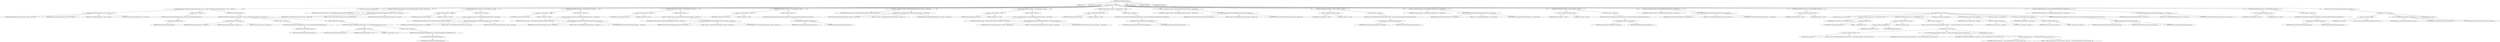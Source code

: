 digraph "createSimpleExpression" {  
"36" [label = <(METHOD,createSimpleExpression)<SUB>55</SUB>> ]
"6" [label = <(PARAM,this)<SUB>55</SUB>> ]
"37" [label = <(PARAM,String expression)<SUB>55</SUB>> ]
"38" [label = <(BLOCK,&lt;empty&gt;,&lt;empty&gt;)<SUB>55</SUB>> ]
"39" [label = <(CONTROL_STRUCTURE,if (ObjectHelper.isEqualToAny(expression, &quot;body&quot;, &quot;in.body&quot;)),if (ObjectHelper.isEqualToAny(expression, &quot;body&quot;, &quot;in.body&quot;)))<SUB>56</SUB>> ]
"40" [label = <(isEqualToAny,isEqualToAny(expression, &quot;body&quot;, &quot;in.body&quot;))<SUB>56</SUB>> ]
"41" [label = <(IDENTIFIER,ObjectHelper,isEqualToAny(expression, &quot;body&quot;, &quot;in.body&quot;))<SUB>56</SUB>> ]
"42" [label = <(IDENTIFIER,expression,isEqualToAny(expression, &quot;body&quot;, &quot;in.body&quot;))<SUB>56</SUB>> ]
"43" [label = <(LITERAL,&quot;body&quot;,isEqualToAny(expression, &quot;body&quot;, &quot;in.body&quot;))<SUB>56</SUB>> ]
"44" [label = <(LITERAL,&quot;in.body&quot;,isEqualToAny(expression, &quot;body&quot;, &quot;in.body&quot;))<SUB>56</SUB>> ]
"45" [label = <(BLOCK,&lt;empty&gt;,&lt;empty&gt;)<SUB>56</SUB>> ]
"46" [label = <(RETURN,return ExpressionBuilder.bodyExpression();,return ExpressionBuilder.bodyExpression();)<SUB>57</SUB>> ]
"47" [label = <(bodyExpression,bodyExpression())<SUB>57</SUB>> ]
"48" [label = <(IDENTIFIER,ExpressionBuilder,bodyExpression())<SUB>57</SUB>> ]
"49" [label = <(CONTROL_STRUCTURE,else,else)<SUB>58</SUB>> ]
"50" [label = <(CONTROL_STRUCTURE,if (ObjectHelper.equal(expression, &quot;out.body&quot;)),if (ObjectHelper.equal(expression, &quot;out.body&quot;)))<SUB>58</SUB>> ]
"51" [label = <(equal,equal(expression, &quot;out.body&quot;))<SUB>58</SUB>> ]
"52" [label = <(IDENTIFIER,ObjectHelper,equal(expression, &quot;out.body&quot;))<SUB>58</SUB>> ]
"53" [label = <(IDENTIFIER,expression,equal(expression, &quot;out.body&quot;))<SUB>58</SUB>> ]
"54" [label = <(LITERAL,&quot;out.body&quot;,equal(expression, &quot;out.body&quot;))<SUB>58</SUB>> ]
"55" [label = <(BLOCK,&lt;empty&gt;,&lt;empty&gt;)<SUB>58</SUB>> ]
"56" [label = <(RETURN,return ExpressionBuilder.outBodyExpression();,return ExpressionBuilder.outBodyExpression();)<SUB>59</SUB>> ]
"57" [label = <(outBodyExpression,outBodyExpression())<SUB>59</SUB>> ]
"58" [label = <(IDENTIFIER,ExpressionBuilder,outBodyExpression())<SUB>59</SUB>> ]
"59" [label = <(CONTROL_STRUCTURE,else,else)<SUB>60</SUB>> ]
"60" [label = <(CONTROL_STRUCTURE,if (ObjectHelper.equal(expression, &quot;id&quot;)),if (ObjectHelper.equal(expression, &quot;id&quot;)))<SUB>60</SUB>> ]
"61" [label = <(equal,equal(expression, &quot;id&quot;))<SUB>60</SUB>> ]
"62" [label = <(IDENTIFIER,ObjectHelper,equal(expression, &quot;id&quot;))<SUB>60</SUB>> ]
"63" [label = <(IDENTIFIER,expression,equal(expression, &quot;id&quot;))<SUB>60</SUB>> ]
"64" [label = <(LITERAL,&quot;id&quot;,equal(expression, &quot;id&quot;))<SUB>60</SUB>> ]
"65" [label = <(BLOCK,&lt;empty&gt;,&lt;empty&gt;)<SUB>60</SUB>> ]
"66" [label = <(RETURN,return ExpressionBuilder.messageIdExpression();,return ExpressionBuilder.messageIdExpression();)<SUB>61</SUB>> ]
"67" [label = <(messageIdExpression,messageIdExpression())<SUB>61</SUB>> ]
"68" [label = <(IDENTIFIER,ExpressionBuilder,messageIdExpression())<SUB>61</SUB>> ]
"69" [label = <(LOCAL,String remainder: java.lang.String)> ]
"70" [label = <(&lt;operator&gt;.assignment,String remainder = ifStartsWithReturnRemainder(&quot;in.header.&quot;, expression))<SUB>65</SUB>> ]
"71" [label = <(IDENTIFIER,remainder,String remainder = ifStartsWithReturnRemainder(&quot;in.header.&quot;, expression))<SUB>65</SUB>> ]
"72" [label = <(ifStartsWithReturnRemainder,ifStartsWithReturnRemainder(&quot;in.header.&quot;, expression))<SUB>65</SUB>> ]
"5" [label = <(IDENTIFIER,this,ifStartsWithReturnRemainder(&quot;in.header.&quot;, expression))<SUB>65</SUB>> ]
"73" [label = <(LITERAL,&quot;in.header.&quot;,ifStartsWithReturnRemainder(&quot;in.header.&quot;, expression))<SUB>65</SUB>> ]
"74" [label = <(IDENTIFIER,expression,ifStartsWithReturnRemainder(&quot;in.header.&quot;, expression))<SUB>65</SUB>> ]
"75" [label = <(CONTROL_STRUCTURE,if (remainder == null),if (remainder == null))<SUB>66</SUB>> ]
"76" [label = <(&lt;operator&gt;.equals,remainder == null)<SUB>66</SUB>> ]
"77" [label = <(IDENTIFIER,remainder,remainder == null)<SUB>66</SUB>> ]
"78" [label = <(LITERAL,null,remainder == null)<SUB>66</SUB>> ]
"79" [label = <(BLOCK,&lt;empty&gt;,&lt;empty&gt;)<SUB>66</SUB>> ]
"80" [label = <(&lt;operator&gt;.assignment,remainder = ifStartsWithReturnRemainder(&quot;header.&quot;, expression))<SUB>67</SUB>> ]
"81" [label = <(IDENTIFIER,remainder,remainder = ifStartsWithReturnRemainder(&quot;header.&quot;, expression))<SUB>67</SUB>> ]
"82" [label = <(ifStartsWithReturnRemainder,ifStartsWithReturnRemainder(&quot;header.&quot;, expression))<SUB>67</SUB>> ]
"7" [label = <(IDENTIFIER,this,ifStartsWithReturnRemainder(&quot;header.&quot;, expression))<SUB>67</SUB>> ]
"83" [label = <(LITERAL,&quot;header.&quot;,ifStartsWithReturnRemainder(&quot;header.&quot;, expression))<SUB>67</SUB>> ]
"84" [label = <(IDENTIFIER,expression,ifStartsWithReturnRemainder(&quot;header.&quot;, expression))<SUB>67</SUB>> ]
"85" [label = <(CONTROL_STRUCTURE,if (remainder == null),if (remainder == null))<SUB>69</SUB>> ]
"86" [label = <(&lt;operator&gt;.equals,remainder == null)<SUB>69</SUB>> ]
"87" [label = <(IDENTIFIER,remainder,remainder == null)<SUB>69</SUB>> ]
"88" [label = <(LITERAL,null,remainder == null)<SUB>69</SUB>> ]
"89" [label = <(BLOCK,&lt;empty&gt;,&lt;empty&gt;)<SUB>69</SUB>> ]
"90" [label = <(&lt;operator&gt;.assignment,remainder = ifStartsWithReturnRemainder(&quot;headers.&quot;, expression))<SUB>70</SUB>> ]
"91" [label = <(IDENTIFIER,remainder,remainder = ifStartsWithReturnRemainder(&quot;headers.&quot;, expression))<SUB>70</SUB>> ]
"92" [label = <(ifStartsWithReturnRemainder,ifStartsWithReturnRemainder(&quot;headers.&quot;, expression))<SUB>70</SUB>> ]
"8" [label = <(IDENTIFIER,this,ifStartsWithReturnRemainder(&quot;headers.&quot;, expression))<SUB>70</SUB>> ]
"93" [label = <(LITERAL,&quot;headers.&quot;,ifStartsWithReturnRemainder(&quot;headers.&quot;, expression))<SUB>70</SUB>> ]
"94" [label = <(IDENTIFIER,expression,ifStartsWithReturnRemainder(&quot;headers.&quot;, expression))<SUB>70</SUB>> ]
"95" [label = <(CONTROL_STRUCTURE,if (remainder == null),if (remainder == null))<SUB>72</SUB>> ]
"96" [label = <(&lt;operator&gt;.equals,remainder == null)<SUB>72</SUB>> ]
"97" [label = <(IDENTIFIER,remainder,remainder == null)<SUB>72</SUB>> ]
"98" [label = <(LITERAL,null,remainder == null)<SUB>72</SUB>> ]
"99" [label = <(BLOCK,&lt;empty&gt;,&lt;empty&gt;)<SUB>72</SUB>> ]
"100" [label = <(&lt;operator&gt;.assignment,remainder = ifStartsWithReturnRemainder(&quot;in.headers.&quot;, expression))<SUB>73</SUB>> ]
"101" [label = <(IDENTIFIER,remainder,remainder = ifStartsWithReturnRemainder(&quot;in.headers.&quot;, expression))<SUB>73</SUB>> ]
"102" [label = <(ifStartsWithReturnRemainder,ifStartsWithReturnRemainder(&quot;in.headers.&quot;, expression))<SUB>73</SUB>> ]
"9" [label = <(IDENTIFIER,this,ifStartsWithReturnRemainder(&quot;in.headers.&quot;, expression))<SUB>73</SUB>> ]
"103" [label = <(LITERAL,&quot;in.headers.&quot;,ifStartsWithReturnRemainder(&quot;in.headers.&quot;, expression))<SUB>73</SUB>> ]
"104" [label = <(IDENTIFIER,expression,ifStartsWithReturnRemainder(&quot;in.headers.&quot;, expression))<SUB>73</SUB>> ]
"105" [label = <(CONTROL_STRUCTURE,if (remainder != null),if (remainder != null))<SUB>75</SUB>> ]
"106" [label = <(&lt;operator&gt;.notEquals,remainder != null)<SUB>75</SUB>> ]
"107" [label = <(IDENTIFIER,remainder,remainder != null)<SUB>75</SUB>> ]
"108" [label = <(LITERAL,null,remainder != null)<SUB>75</SUB>> ]
"109" [label = <(BLOCK,&lt;empty&gt;,&lt;empty&gt;)<SUB>75</SUB>> ]
"110" [label = <(RETURN,return ExpressionBuilder.headerExpression(remainder);,return ExpressionBuilder.headerExpression(remainder);)<SUB>76</SUB>> ]
"111" [label = <(headerExpression,headerExpression(remainder))<SUB>76</SUB>> ]
"112" [label = <(IDENTIFIER,ExpressionBuilder,headerExpression(remainder))<SUB>76</SUB>> ]
"113" [label = <(IDENTIFIER,remainder,headerExpression(remainder))<SUB>76</SUB>> ]
"114" [label = <(&lt;operator&gt;.assignment,remainder = ifStartsWithReturnRemainder(&quot;out.header.&quot;, expression))<SUB>80</SUB>> ]
"115" [label = <(IDENTIFIER,remainder,remainder = ifStartsWithReturnRemainder(&quot;out.header.&quot;, expression))<SUB>80</SUB>> ]
"116" [label = <(ifStartsWithReturnRemainder,ifStartsWithReturnRemainder(&quot;out.header.&quot;, expression))<SUB>80</SUB>> ]
"10" [label = <(IDENTIFIER,this,ifStartsWithReturnRemainder(&quot;out.header.&quot;, expression))<SUB>80</SUB>> ]
"117" [label = <(LITERAL,&quot;out.header.&quot;,ifStartsWithReturnRemainder(&quot;out.header.&quot;, expression))<SUB>80</SUB>> ]
"118" [label = <(IDENTIFIER,expression,ifStartsWithReturnRemainder(&quot;out.header.&quot;, expression))<SUB>80</SUB>> ]
"119" [label = <(CONTROL_STRUCTURE,if (remainder == null),if (remainder == null))<SUB>81</SUB>> ]
"120" [label = <(&lt;operator&gt;.equals,remainder == null)<SUB>81</SUB>> ]
"121" [label = <(IDENTIFIER,remainder,remainder == null)<SUB>81</SUB>> ]
"122" [label = <(LITERAL,null,remainder == null)<SUB>81</SUB>> ]
"123" [label = <(BLOCK,&lt;empty&gt;,&lt;empty&gt;)<SUB>81</SUB>> ]
"124" [label = <(&lt;operator&gt;.assignment,remainder = ifStartsWithReturnRemainder(&quot;out.headers.&quot;, expression))<SUB>82</SUB>> ]
"125" [label = <(IDENTIFIER,remainder,remainder = ifStartsWithReturnRemainder(&quot;out.headers.&quot;, expression))<SUB>82</SUB>> ]
"126" [label = <(ifStartsWithReturnRemainder,ifStartsWithReturnRemainder(&quot;out.headers.&quot;, expression))<SUB>82</SUB>> ]
"11" [label = <(IDENTIFIER,this,ifStartsWithReturnRemainder(&quot;out.headers.&quot;, expression))<SUB>82</SUB>> ]
"127" [label = <(LITERAL,&quot;out.headers.&quot;,ifStartsWithReturnRemainder(&quot;out.headers.&quot;, expression))<SUB>82</SUB>> ]
"128" [label = <(IDENTIFIER,expression,ifStartsWithReturnRemainder(&quot;out.headers.&quot;, expression))<SUB>82</SUB>> ]
"129" [label = <(CONTROL_STRUCTURE,if (remainder != null),if (remainder != null))<SUB>84</SUB>> ]
"130" [label = <(&lt;operator&gt;.notEquals,remainder != null)<SUB>84</SUB>> ]
"131" [label = <(IDENTIFIER,remainder,remainder != null)<SUB>84</SUB>> ]
"132" [label = <(LITERAL,null,remainder != null)<SUB>84</SUB>> ]
"133" [label = <(BLOCK,&lt;empty&gt;,&lt;empty&gt;)<SUB>84</SUB>> ]
"134" [label = <(RETURN,return ExpressionBuilder.outHeaderExpression(remainder);,return ExpressionBuilder.outHeaderExpression(remainder);)<SUB>85</SUB>> ]
"135" [label = <(outHeaderExpression,outHeaderExpression(remainder))<SUB>85</SUB>> ]
"136" [label = <(IDENTIFIER,ExpressionBuilder,outHeaderExpression(remainder))<SUB>85</SUB>> ]
"137" [label = <(IDENTIFIER,remainder,outHeaderExpression(remainder))<SUB>85</SUB>> ]
"138" [label = <(&lt;operator&gt;.assignment,remainder = ifStartsWithReturnRemainder(&quot;property.&quot;, expression))<SUB>89</SUB>> ]
"139" [label = <(IDENTIFIER,remainder,remainder = ifStartsWithReturnRemainder(&quot;property.&quot;, expression))<SUB>89</SUB>> ]
"140" [label = <(ifStartsWithReturnRemainder,ifStartsWithReturnRemainder(&quot;property.&quot;, expression))<SUB>89</SUB>> ]
"12" [label = <(IDENTIFIER,this,ifStartsWithReturnRemainder(&quot;property.&quot;, expression))<SUB>89</SUB>> ]
"141" [label = <(LITERAL,&quot;property.&quot;,ifStartsWithReturnRemainder(&quot;property.&quot;, expression))<SUB>89</SUB>> ]
"142" [label = <(IDENTIFIER,expression,ifStartsWithReturnRemainder(&quot;property.&quot;, expression))<SUB>89</SUB>> ]
"143" [label = <(CONTROL_STRUCTURE,if (remainder != null),if (remainder != null))<SUB>90</SUB>> ]
"144" [label = <(&lt;operator&gt;.notEquals,remainder != null)<SUB>90</SUB>> ]
"145" [label = <(IDENTIFIER,remainder,remainder != null)<SUB>90</SUB>> ]
"146" [label = <(LITERAL,null,remainder != null)<SUB>90</SUB>> ]
"147" [label = <(BLOCK,&lt;empty&gt;,&lt;empty&gt;)<SUB>90</SUB>> ]
"148" [label = <(RETURN,return ExpressionBuilder.propertyExpression(remainder);,return ExpressionBuilder.propertyExpression(remainder);)<SUB>91</SUB>> ]
"149" [label = <(propertyExpression,propertyExpression(remainder))<SUB>91</SUB>> ]
"150" [label = <(IDENTIFIER,ExpressionBuilder,propertyExpression(remainder))<SUB>91</SUB>> ]
"151" [label = <(IDENTIFIER,remainder,propertyExpression(remainder))<SUB>91</SUB>> ]
"152" [label = <(&lt;operator&gt;.assignment,remainder = ifStartsWithReturnRemainder(&quot;sys.&quot;, expression))<SUB>95</SUB>> ]
"153" [label = <(IDENTIFIER,remainder,remainder = ifStartsWithReturnRemainder(&quot;sys.&quot;, expression))<SUB>95</SUB>> ]
"154" [label = <(ifStartsWithReturnRemainder,ifStartsWithReturnRemainder(&quot;sys.&quot;, expression))<SUB>95</SUB>> ]
"13" [label = <(IDENTIFIER,this,ifStartsWithReturnRemainder(&quot;sys.&quot;, expression))<SUB>95</SUB>> ]
"155" [label = <(LITERAL,&quot;sys.&quot;,ifStartsWithReturnRemainder(&quot;sys.&quot;, expression))<SUB>95</SUB>> ]
"156" [label = <(IDENTIFIER,expression,ifStartsWithReturnRemainder(&quot;sys.&quot;, expression))<SUB>95</SUB>> ]
"157" [label = <(CONTROL_STRUCTURE,if (remainder != null),if (remainder != null))<SUB>96</SUB>> ]
"158" [label = <(&lt;operator&gt;.notEquals,remainder != null)<SUB>96</SUB>> ]
"159" [label = <(IDENTIFIER,remainder,remainder != null)<SUB>96</SUB>> ]
"160" [label = <(LITERAL,null,remainder != null)<SUB>96</SUB>> ]
"161" [label = <(BLOCK,&lt;empty&gt;,&lt;empty&gt;)<SUB>96</SUB>> ]
"162" [label = <(RETURN,return ExpressionBuilder.systemProperty(remainder);,return ExpressionBuilder.systemProperty(remainder);)<SUB>97</SUB>> ]
"163" [label = <(systemProperty,systemProperty(remainder))<SUB>97</SUB>> ]
"164" [label = <(IDENTIFIER,ExpressionBuilder,systemProperty(remainder))<SUB>97</SUB>> ]
"165" [label = <(IDENTIFIER,remainder,systemProperty(remainder))<SUB>97</SUB>> ]
"166" [label = <(&lt;operator&gt;.assignment,remainder = ifStartsWithReturnRemainder(&quot;date:&quot;, expression))<SUB>101</SUB>> ]
"167" [label = <(IDENTIFIER,remainder,remainder = ifStartsWithReturnRemainder(&quot;date:&quot;, expression))<SUB>101</SUB>> ]
"168" [label = <(ifStartsWithReturnRemainder,ifStartsWithReturnRemainder(&quot;date:&quot;, expression))<SUB>101</SUB>> ]
"14" [label = <(IDENTIFIER,this,ifStartsWithReturnRemainder(&quot;date:&quot;, expression))<SUB>101</SUB>> ]
"169" [label = <(LITERAL,&quot;date:&quot;,ifStartsWithReturnRemainder(&quot;date:&quot;, expression))<SUB>101</SUB>> ]
"170" [label = <(IDENTIFIER,expression,ifStartsWithReturnRemainder(&quot;date:&quot;, expression))<SUB>101</SUB>> ]
"171" [label = <(CONTROL_STRUCTURE,if (remainder != null),if (remainder != null))<SUB>102</SUB>> ]
"172" [label = <(&lt;operator&gt;.notEquals,remainder != null)<SUB>102</SUB>> ]
"173" [label = <(IDENTIFIER,remainder,remainder != null)<SUB>102</SUB>> ]
"174" [label = <(LITERAL,null,remainder != null)<SUB>102</SUB>> ]
"175" [label = <(BLOCK,&lt;empty&gt;,&lt;empty&gt;)<SUB>102</SUB>> ]
"176" [label = <(LOCAL,String[] parts: java.lang.String[])> ]
"177" [label = <(&lt;operator&gt;.assignment,String[] parts = remainder.split(&quot;:&quot;))<SUB>103</SUB>> ]
"178" [label = <(IDENTIFIER,parts,String[] parts = remainder.split(&quot;:&quot;))<SUB>103</SUB>> ]
"179" [label = <(split,remainder.split(&quot;:&quot;))<SUB>103</SUB>> ]
"180" [label = <(IDENTIFIER,remainder,remainder.split(&quot;:&quot;))<SUB>103</SUB>> ]
"181" [label = <(LITERAL,&quot;:&quot;,remainder.split(&quot;:&quot;))<SUB>103</SUB>> ]
"182" [label = <(CONTROL_STRUCTURE,if (parts.length != 2),if (parts.length != 2))<SUB>104</SUB>> ]
"183" [label = <(&lt;operator&gt;.notEquals,parts.length != 2)<SUB>104</SUB>> ]
"184" [label = <(&lt;operator&gt;.fieldAccess,parts.length)<SUB>104</SUB>> ]
"185" [label = <(IDENTIFIER,parts,parts.length != 2)<SUB>104</SUB>> ]
"186" [label = <(FIELD_IDENTIFIER,length,length)<SUB>104</SUB>> ]
"187" [label = <(LITERAL,2,parts.length != 2)<SUB>104</SUB>> ]
"188" [label = <(BLOCK,&lt;empty&gt;,&lt;empty&gt;)<SUB>104</SUB>> ]
"189" [label = <(&lt;operator&gt;.throw,throw new IllegalSyntaxException(this, expression + &quot; ${date:command:pattern} is the correct syntax.&quot;);)<SUB>105</SUB>> ]
"190" [label = <(BLOCK,&lt;empty&gt;,&lt;empty&gt;)<SUB>105</SUB>> ]
"191" [label = <(&lt;operator&gt;.assignment,&lt;empty&gt;)> ]
"192" [label = <(IDENTIFIER,$obj1,&lt;empty&gt;)> ]
"193" [label = <(&lt;operator&gt;.alloc,new IllegalSyntaxException(this, expression + &quot; ${date:command:pattern} is the correct syntax.&quot;))<SUB>105</SUB>> ]
"194" [label = <(&lt;init&gt;,new IllegalSyntaxException(this, expression + &quot; ${date:command:pattern} is the correct syntax.&quot;))<SUB>105</SUB>> ]
"195" [label = <(IDENTIFIER,$obj1,new IllegalSyntaxException(this, expression + &quot; ${date:command:pattern} is the correct syntax.&quot;))> ]
"15" [label = <(IDENTIFIER,this,new IllegalSyntaxException(this, expression + &quot; ${date:command:pattern} is the correct syntax.&quot;))<SUB>105</SUB>> ]
"196" [label = <(&lt;operator&gt;.addition,expression + &quot; ${date:command:pattern} is the correct syntax.&quot;)<SUB>105</SUB>> ]
"197" [label = <(IDENTIFIER,expression,expression + &quot; ${date:command:pattern} is the correct syntax.&quot;)<SUB>105</SUB>> ]
"198" [label = <(LITERAL,&quot; ${date:command:pattern} is the correct syntax.&quot;,expression + &quot; ${date:command:pattern} is the correct syntax.&quot;)<SUB>105</SUB>> ]
"199" [label = <(IDENTIFIER,$obj1,&lt;empty&gt;)> ]
"200" [label = <(LOCAL,String command: java.lang.String)> ]
"201" [label = <(&lt;operator&gt;.assignment,String command = parts[0])<SUB>107</SUB>> ]
"202" [label = <(IDENTIFIER,command,String command = parts[0])<SUB>107</SUB>> ]
"203" [label = <(&lt;operator&gt;.indexAccess,parts[0])<SUB>107</SUB>> ]
"204" [label = <(IDENTIFIER,parts,String command = parts[0])<SUB>107</SUB>> ]
"205" [label = <(LITERAL,0,String command = parts[0])<SUB>107</SUB>> ]
"206" [label = <(LOCAL,String pattern: java.lang.String)> ]
"207" [label = <(&lt;operator&gt;.assignment,String pattern = parts[1])<SUB>108</SUB>> ]
"208" [label = <(IDENTIFIER,pattern,String pattern = parts[1])<SUB>108</SUB>> ]
"209" [label = <(&lt;operator&gt;.indexAccess,parts[1])<SUB>108</SUB>> ]
"210" [label = <(IDENTIFIER,parts,String pattern = parts[1])<SUB>108</SUB>> ]
"211" [label = <(LITERAL,1,String pattern = parts[1])<SUB>108</SUB>> ]
"212" [label = <(RETURN,return ExpressionBuilder.dateExpression(command, pattern);,return ExpressionBuilder.dateExpression(command, pattern);)<SUB>109</SUB>> ]
"213" [label = <(dateExpression,dateExpression(command, pattern))<SUB>109</SUB>> ]
"214" [label = <(IDENTIFIER,ExpressionBuilder,dateExpression(command, pattern))<SUB>109</SUB>> ]
"215" [label = <(IDENTIFIER,command,dateExpression(command, pattern))<SUB>109</SUB>> ]
"216" [label = <(IDENTIFIER,pattern,dateExpression(command, pattern))<SUB>109</SUB>> ]
"217" [label = <(&lt;operator&gt;.assignment,remainder = ifStartsWithReturnRemainder(&quot;bean:&quot;, expression))<SUB>113</SUB>> ]
"218" [label = <(IDENTIFIER,remainder,remainder = ifStartsWithReturnRemainder(&quot;bean:&quot;, expression))<SUB>113</SUB>> ]
"219" [label = <(ifStartsWithReturnRemainder,ifStartsWithReturnRemainder(&quot;bean:&quot;, expression))<SUB>113</SUB>> ]
"16" [label = <(IDENTIFIER,this,ifStartsWithReturnRemainder(&quot;bean:&quot;, expression))<SUB>113</SUB>> ]
"220" [label = <(LITERAL,&quot;bean:&quot;,ifStartsWithReturnRemainder(&quot;bean:&quot;, expression))<SUB>113</SUB>> ]
"221" [label = <(IDENTIFIER,expression,ifStartsWithReturnRemainder(&quot;bean:&quot;, expression))<SUB>113</SUB>> ]
"222" [label = <(CONTROL_STRUCTURE,if (remainder != null),if (remainder != null))<SUB>114</SUB>> ]
"223" [label = <(&lt;operator&gt;.notEquals,remainder != null)<SUB>114</SUB>> ]
"224" [label = <(IDENTIFIER,remainder,remainder != null)<SUB>114</SUB>> ]
"225" [label = <(LITERAL,null,remainder != null)<SUB>114</SUB>> ]
"226" [label = <(BLOCK,&lt;empty&gt;,&lt;empty&gt;)<SUB>114</SUB>> ]
"227" [label = <(RETURN,return ExpressionBuilder.beanExpression(remainder);,return ExpressionBuilder.beanExpression(remainder);)<SUB>115</SUB>> ]
"228" [label = <(beanExpression,beanExpression(remainder))<SUB>115</SUB>> ]
"229" [label = <(IDENTIFIER,ExpressionBuilder,beanExpression(remainder))<SUB>115</SUB>> ]
"230" [label = <(IDENTIFIER,remainder,beanExpression(remainder))<SUB>115</SUB>> ]
"231" [label = <(&lt;operator&gt;.throw,throw new IllegalSyntaxException(this, expression);)<SUB>118</SUB>> ]
"232" [label = <(BLOCK,&lt;empty&gt;,&lt;empty&gt;)<SUB>118</SUB>> ]
"233" [label = <(&lt;operator&gt;.assignment,&lt;empty&gt;)> ]
"234" [label = <(IDENTIFIER,$obj2,&lt;empty&gt;)> ]
"235" [label = <(&lt;operator&gt;.alloc,new IllegalSyntaxException(this, expression))<SUB>118</SUB>> ]
"236" [label = <(&lt;init&gt;,new IllegalSyntaxException(this, expression))<SUB>118</SUB>> ]
"237" [label = <(IDENTIFIER,$obj2,new IllegalSyntaxException(this, expression))> ]
"17" [label = <(IDENTIFIER,this,new IllegalSyntaxException(this, expression))<SUB>118</SUB>> ]
"238" [label = <(IDENTIFIER,expression,new IllegalSyntaxException(this, expression))<SUB>118</SUB>> ]
"239" [label = <(IDENTIFIER,$obj2,&lt;empty&gt;)> ]
"240" [label = <(MODIFIER,PROTECTED)> ]
"241" [label = <(MODIFIER,VIRTUAL)> ]
"242" [label = <(METHOD_RETURN,ANY)<SUB>55</SUB>> ]
  "36" -> "6" 
  "36" -> "37" 
  "36" -> "38" 
  "36" -> "240" 
  "36" -> "241" 
  "36" -> "242" 
  "38" -> "39" 
  "38" -> "69" 
  "38" -> "70" 
  "38" -> "75" 
  "38" -> "85" 
  "38" -> "95" 
  "38" -> "105" 
  "38" -> "114" 
  "38" -> "119" 
  "38" -> "129" 
  "38" -> "138" 
  "38" -> "143" 
  "38" -> "152" 
  "38" -> "157" 
  "38" -> "166" 
  "38" -> "171" 
  "38" -> "217" 
  "38" -> "222" 
  "38" -> "231" 
  "39" -> "40" 
  "39" -> "45" 
  "39" -> "49" 
  "40" -> "41" 
  "40" -> "42" 
  "40" -> "43" 
  "40" -> "44" 
  "45" -> "46" 
  "46" -> "47" 
  "47" -> "48" 
  "49" -> "50" 
  "50" -> "51" 
  "50" -> "55" 
  "50" -> "59" 
  "51" -> "52" 
  "51" -> "53" 
  "51" -> "54" 
  "55" -> "56" 
  "56" -> "57" 
  "57" -> "58" 
  "59" -> "60" 
  "60" -> "61" 
  "60" -> "65" 
  "61" -> "62" 
  "61" -> "63" 
  "61" -> "64" 
  "65" -> "66" 
  "66" -> "67" 
  "67" -> "68" 
  "70" -> "71" 
  "70" -> "72" 
  "72" -> "5" 
  "72" -> "73" 
  "72" -> "74" 
  "75" -> "76" 
  "75" -> "79" 
  "76" -> "77" 
  "76" -> "78" 
  "79" -> "80" 
  "80" -> "81" 
  "80" -> "82" 
  "82" -> "7" 
  "82" -> "83" 
  "82" -> "84" 
  "85" -> "86" 
  "85" -> "89" 
  "86" -> "87" 
  "86" -> "88" 
  "89" -> "90" 
  "90" -> "91" 
  "90" -> "92" 
  "92" -> "8" 
  "92" -> "93" 
  "92" -> "94" 
  "95" -> "96" 
  "95" -> "99" 
  "96" -> "97" 
  "96" -> "98" 
  "99" -> "100" 
  "100" -> "101" 
  "100" -> "102" 
  "102" -> "9" 
  "102" -> "103" 
  "102" -> "104" 
  "105" -> "106" 
  "105" -> "109" 
  "106" -> "107" 
  "106" -> "108" 
  "109" -> "110" 
  "110" -> "111" 
  "111" -> "112" 
  "111" -> "113" 
  "114" -> "115" 
  "114" -> "116" 
  "116" -> "10" 
  "116" -> "117" 
  "116" -> "118" 
  "119" -> "120" 
  "119" -> "123" 
  "120" -> "121" 
  "120" -> "122" 
  "123" -> "124" 
  "124" -> "125" 
  "124" -> "126" 
  "126" -> "11" 
  "126" -> "127" 
  "126" -> "128" 
  "129" -> "130" 
  "129" -> "133" 
  "130" -> "131" 
  "130" -> "132" 
  "133" -> "134" 
  "134" -> "135" 
  "135" -> "136" 
  "135" -> "137" 
  "138" -> "139" 
  "138" -> "140" 
  "140" -> "12" 
  "140" -> "141" 
  "140" -> "142" 
  "143" -> "144" 
  "143" -> "147" 
  "144" -> "145" 
  "144" -> "146" 
  "147" -> "148" 
  "148" -> "149" 
  "149" -> "150" 
  "149" -> "151" 
  "152" -> "153" 
  "152" -> "154" 
  "154" -> "13" 
  "154" -> "155" 
  "154" -> "156" 
  "157" -> "158" 
  "157" -> "161" 
  "158" -> "159" 
  "158" -> "160" 
  "161" -> "162" 
  "162" -> "163" 
  "163" -> "164" 
  "163" -> "165" 
  "166" -> "167" 
  "166" -> "168" 
  "168" -> "14" 
  "168" -> "169" 
  "168" -> "170" 
  "171" -> "172" 
  "171" -> "175" 
  "172" -> "173" 
  "172" -> "174" 
  "175" -> "176" 
  "175" -> "177" 
  "175" -> "182" 
  "175" -> "200" 
  "175" -> "201" 
  "175" -> "206" 
  "175" -> "207" 
  "175" -> "212" 
  "177" -> "178" 
  "177" -> "179" 
  "179" -> "180" 
  "179" -> "181" 
  "182" -> "183" 
  "182" -> "188" 
  "183" -> "184" 
  "183" -> "187" 
  "184" -> "185" 
  "184" -> "186" 
  "188" -> "189" 
  "189" -> "190" 
  "190" -> "191" 
  "190" -> "194" 
  "190" -> "199" 
  "191" -> "192" 
  "191" -> "193" 
  "194" -> "195" 
  "194" -> "15" 
  "194" -> "196" 
  "196" -> "197" 
  "196" -> "198" 
  "201" -> "202" 
  "201" -> "203" 
  "203" -> "204" 
  "203" -> "205" 
  "207" -> "208" 
  "207" -> "209" 
  "209" -> "210" 
  "209" -> "211" 
  "212" -> "213" 
  "213" -> "214" 
  "213" -> "215" 
  "213" -> "216" 
  "217" -> "218" 
  "217" -> "219" 
  "219" -> "16" 
  "219" -> "220" 
  "219" -> "221" 
  "222" -> "223" 
  "222" -> "226" 
  "223" -> "224" 
  "223" -> "225" 
  "226" -> "227" 
  "227" -> "228" 
  "228" -> "229" 
  "228" -> "230" 
  "231" -> "232" 
  "232" -> "233" 
  "232" -> "236" 
  "232" -> "239" 
  "233" -> "234" 
  "233" -> "235" 
  "236" -> "237" 
  "236" -> "17" 
  "236" -> "238" 
}

